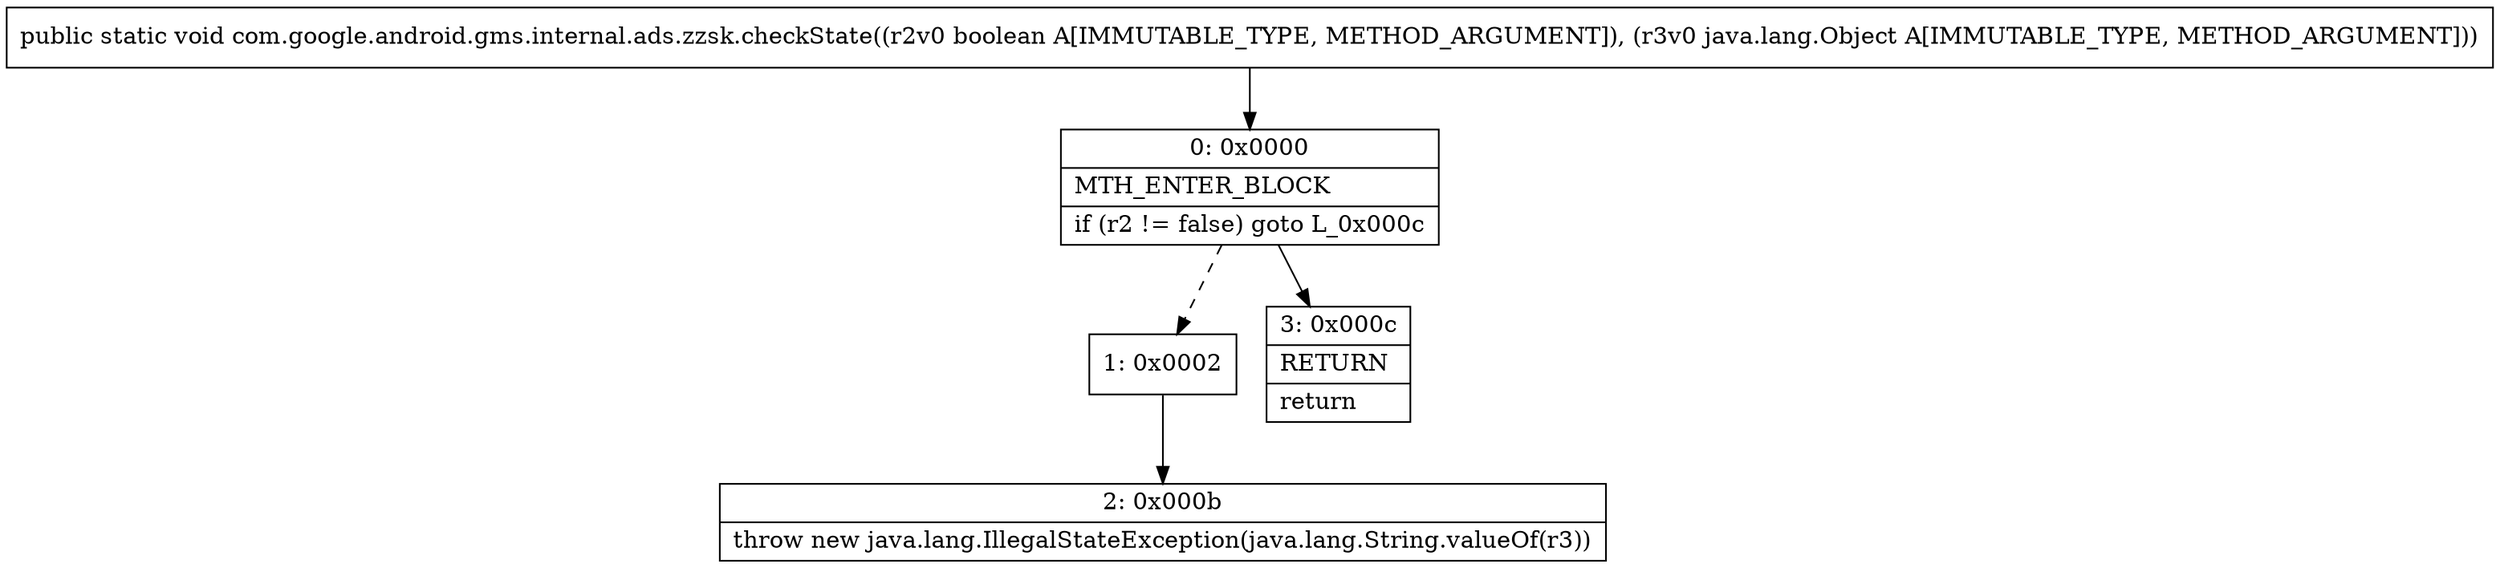 digraph "CFG forcom.google.android.gms.internal.ads.zzsk.checkState(ZLjava\/lang\/Object;)V" {
Node_0 [shape=record,label="{0\:\ 0x0000|MTH_ENTER_BLOCK\l|if (r2 != false) goto L_0x000c\l}"];
Node_1 [shape=record,label="{1\:\ 0x0002}"];
Node_2 [shape=record,label="{2\:\ 0x000b|throw new java.lang.IllegalStateException(java.lang.String.valueOf(r3))\l}"];
Node_3 [shape=record,label="{3\:\ 0x000c|RETURN\l|return\l}"];
MethodNode[shape=record,label="{public static void com.google.android.gms.internal.ads.zzsk.checkState((r2v0 boolean A[IMMUTABLE_TYPE, METHOD_ARGUMENT]), (r3v0 java.lang.Object A[IMMUTABLE_TYPE, METHOD_ARGUMENT])) }"];
MethodNode -> Node_0;
Node_0 -> Node_1[style=dashed];
Node_0 -> Node_3;
Node_1 -> Node_2;
}

